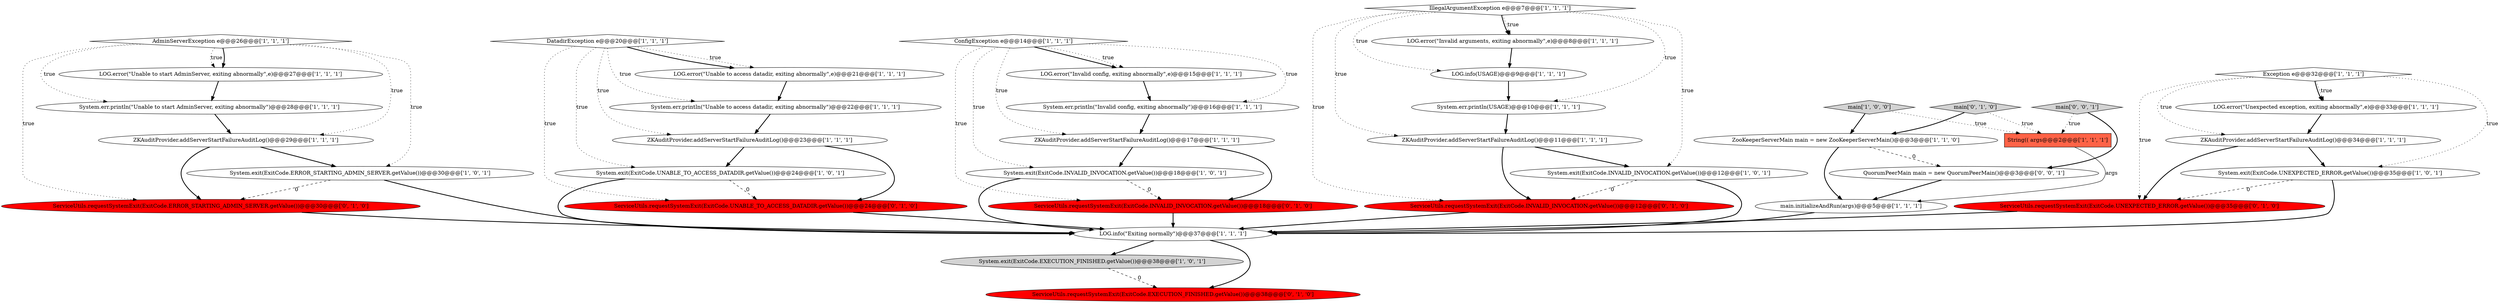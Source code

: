 digraph {
14 [style = filled, label = "LOG.info(\"Exiting normally\")@@@37@@@['1', '1', '1']", fillcolor = white, shape = ellipse image = "AAA0AAABBB1BBB"];
10 [style = filled, label = "ZKAuditProvider.addServerStartFailureAuditLog()@@@11@@@['1', '1', '1']", fillcolor = white, shape = ellipse image = "AAA0AAABBB1BBB"];
4 [style = filled, label = "ConfigException e@@@14@@@['1', '1', '1']", fillcolor = white, shape = diamond image = "AAA0AAABBB1BBB"];
34 [style = filled, label = "ServiceUtils.requestSystemExit(ExitCode.ERROR_STARTING_ADMIN_SERVER.getValue())@@@30@@@['0', '1', '0']", fillcolor = red, shape = ellipse image = "AAA1AAABBB2BBB"];
23 [style = filled, label = "LOG.error(\"Unable to start AdminServer, exiting abnormally\",e)@@@27@@@['1', '1', '1']", fillcolor = white, shape = ellipse image = "AAA0AAABBB1BBB"];
9 [style = filled, label = "System.exit(ExitCode.EXECUTION_FINISHED.getValue())@@@38@@@['1', '0', '1']", fillcolor = lightgray, shape = ellipse image = "AAA0AAABBB1BBB"];
6 [style = filled, label = "System.exit(ExitCode.UNABLE_TO_ACCESS_DATADIR.getValue())@@@24@@@['1', '0', '1']", fillcolor = white, shape = ellipse image = "AAA0AAABBB1BBB"];
5 [style = filled, label = "DatadirException e@@@20@@@['1', '1', '1']", fillcolor = white, shape = diamond image = "AAA0AAABBB1BBB"];
28 [style = filled, label = "System.err.println(\"Invalid config, exiting abnormally\")@@@16@@@['1', '1', '1']", fillcolor = white, shape = ellipse image = "AAA0AAABBB1BBB"];
30 [style = filled, label = "AdminServerException e@@@26@@@['1', '1', '1']", fillcolor = white, shape = diamond image = "AAA0AAABBB1BBB"];
21 [style = filled, label = "System.err.println(\"Unable to start AdminServer, exiting abnormally\")@@@28@@@['1', '1', '1']", fillcolor = white, shape = ellipse image = "AAA0AAABBB1BBB"];
31 [style = filled, label = "ServiceUtils.requestSystemExit(ExitCode.EXECUTION_FINISHED.getValue())@@@38@@@['0', '1', '0']", fillcolor = red, shape = ellipse image = "AAA1AAABBB2BBB"];
26 [style = filled, label = "ZKAuditProvider.addServerStartFailureAuditLog()@@@17@@@['1', '1', '1']", fillcolor = white, shape = ellipse image = "AAA0AAABBB1BBB"];
27 [style = filled, label = "System.exit(ExitCode.INVALID_INVOCATION.getValue())@@@18@@@['1', '0', '1']", fillcolor = white, shape = ellipse image = "AAA0AAABBB1BBB"];
33 [style = filled, label = "ServiceUtils.requestSystemExit(ExitCode.INVALID_INVOCATION.getValue())@@@12@@@['0', '1', '0']", fillcolor = red, shape = ellipse image = "AAA1AAABBB2BBB"];
12 [style = filled, label = "System.exit(ExitCode.ERROR_STARTING_ADMIN_SERVER.getValue())@@@30@@@['1', '0', '1']", fillcolor = white, shape = ellipse image = "AAA0AAABBB1BBB"];
17 [style = filled, label = "System.err.println(USAGE)@@@10@@@['1', '1', '1']", fillcolor = white, shape = ellipse image = "AAA0AAABBB1BBB"];
8 [style = filled, label = "IllegalArgumentException e@@@7@@@['1', '1', '1']", fillcolor = white, shape = diamond image = "AAA0AAABBB1BBB"];
36 [style = filled, label = "ServiceUtils.requestSystemExit(ExitCode.UNABLE_TO_ACCESS_DATADIR.getValue())@@@24@@@['0', '1', '0']", fillcolor = red, shape = ellipse image = "AAA1AAABBB2BBB"];
15 [style = filled, label = "main['1', '0', '0']", fillcolor = lightgray, shape = diamond image = "AAA0AAABBB1BBB"];
16 [style = filled, label = "main.initializeAndRun(args)@@@5@@@['1', '1', '1']", fillcolor = white, shape = ellipse image = "AAA0AAABBB1BBB"];
3 [style = filled, label = "System.exit(ExitCode.INVALID_INVOCATION.getValue())@@@12@@@['1', '0', '1']", fillcolor = white, shape = ellipse image = "AAA0AAABBB1BBB"];
11 [style = filled, label = "LOG.info(USAGE)@@@9@@@['1', '1', '1']", fillcolor = white, shape = ellipse image = "AAA0AAABBB1BBB"];
37 [style = filled, label = "ServiceUtils.requestSystemExit(ExitCode.UNEXPECTED_ERROR.getValue())@@@35@@@['0', '1', '0']", fillcolor = red, shape = ellipse image = "AAA1AAABBB2BBB"];
20 [style = filled, label = "ZKAuditProvider.addServerStartFailureAuditLog()@@@34@@@['1', '1', '1']", fillcolor = white, shape = ellipse image = "AAA0AAABBB1BBB"];
29 [style = filled, label = "Exception e@@@32@@@['1', '1', '1']", fillcolor = white, shape = diamond image = "AAA0AAABBB1BBB"];
18 [style = filled, label = "ZKAuditProvider.addServerStartFailureAuditLog()@@@23@@@['1', '1', '1']", fillcolor = white, shape = ellipse image = "AAA0AAABBB1BBB"];
35 [style = filled, label = "ServiceUtils.requestSystemExit(ExitCode.INVALID_INVOCATION.getValue())@@@18@@@['0', '1', '0']", fillcolor = red, shape = ellipse image = "AAA1AAABBB2BBB"];
25 [style = filled, label = "LOG.error(\"Invalid config, exiting abnormally\",e)@@@15@@@['1', '1', '1']", fillcolor = white, shape = ellipse image = "AAA0AAABBB1BBB"];
32 [style = filled, label = "main['0', '1', '0']", fillcolor = lightgray, shape = diamond image = "AAA0AAABBB2BBB"];
19 [style = filled, label = "String(( args@@@2@@@['1', '1', '1']", fillcolor = tomato, shape = box image = "AAA0AAABBB1BBB"];
1 [style = filled, label = "LOG.error(\"Invalid arguments, exiting abnormally\",e)@@@8@@@['1', '1', '1']", fillcolor = white, shape = ellipse image = "AAA0AAABBB1BBB"];
24 [style = filled, label = "LOG.error(\"Unable to access datadir, exiting abnormally\",e)@@@21@@@['1', '1', '1']", fillcolor = white, shape = ellipse image = "AAA0AAABBB1BBB"];
38 [style = filled, label = "main['0', '0', '1']", fillcolor = lightgray, shape = diamond image = "AAA0AAABBB3BBB"];
2 [style = filled, label = "ZKAuditProvider.addServerStartFailureAuditLog()@@@29@@@['1', '1', '1']", fillcolor = white, shape = ellipse image = "AAA0AAABBB1BBB"];
0 [style = filled, label = "ZooKeeperServerMain main = new ZooKeeperServerMain()@@@3@@@['1', '1', '0']", fillcolor = white, shape = ellipse image = "AAA0AAABBB1BBB"];
7 [style = filled, label = "LOG.error(\"Unexpected exception, exiting abnormally\",e)@@@33@@@['1', '1', '1']", fillcolor = white, shape = ellipse image = "AAA0AAABBB1BBB"];
39 [style = filled, label = "QuorumPeerMain main = new QuorumPeerMain()@@@3@@@['0', '0', '1']", fillcolor = white, shape = ellipse image = "AAA0AAABBB3BBB"];
13 [style = filled, label = "System.err.println(\"Unable to access datadir, exiting abnormally\")@@@22@@@['1', '1', '1']", fillcolor = white, shape = ellipse image = "AAA0AAABBB1BBB"];
22 [style = filled, label = "System.exit(ExitCode.UNEXPECTED_ERROR.getValue())@@@35@@@['1', '0', '1']", fillcolor = white, shape = ellipse image = "AAA0AAABBB1BBB"];
17->10 [style = bold, label=""];
0->16 [style = bold, label=""];
33->14 [style = bold, label=""];
25->28 [style = bold, label=""];
39->16 [style = bold, label=""];
4->25 [style = bold, label=""];
27->14 [style = bold, label=""];
5->18 [style = dotted, label="true"];
3->33 [style = dashed, label="0"];
32->0 [style = bold, label=""];
3->14 [style = bold, label=""];
30->23 [style = bold, label=""];
2->34 [style = bold, label=""];
8->17 [style = dotted, label="true"];
29->7 [style = dotted, label="true"];
4->35 [style = dotted, label="true"];
5->6 [style = dotted, label="true"];
30->12 [style = dotted, label="true"];
38->19 [style = dotted, label="true"];
19->16 [style = solid, label="args"];
10->3 [style = bold, label=""];
28->26 [style = bold, label=""];
18->36 [style = bold, label=""];
7->20 [style = bold, label=""];
4->25 [style = dotted, label="true"];
8->10 [style = dotted, label="true"];
29->37 [style = dotted, label="true"];
0->39 [style = dashed, label="0"];
36->14 [style = bold, label=""];
38->39 [style = bold, label=""];
35->14 [style = bold, label=""];
30->21 [style = dotted, label="true"];
29->20 [style = dotted, label="true"];
8->3 [style = dotted, label="true"];
30->34 [style = dotted, label="true"];
2->12 [style = bold, label=""];
1->11 [style = bold, label=""];
21->2 [style = bold, label=""];
20->22 [style = bold, label=""];
4->28 [style = dotted, label="true"];
30->2 [style = dotted, label="true"];
6->14 [style = bold, label=""];
8->1 [style = bold, label=""];
8->1 [style = dotted, label="true"];
5->24 [style = dotted, label="true"];
26->27 [style = bold, label=""];
37->14 [style = bold, label=""];
5->13 [style = dotted, label="true"];
29->22 [style = dotted, label="true"];
5->36 [style = dotted, label="true"];
27->35 [style = dashed, label="0"];
22->37 [style = dashed, label="0"];
9->31 [style = dashed, label="0"];
23->21 [style = bold, label=""];
8->33 [style = dotted, label="true"];
18->6 [style = bold, label=""];
15->19 [style = dotted, label="true"];
6->36 [style = dashed, label="0"];
5->24 [style = bold, label=""];
15->0 [style = bold, label=""];
26->35 [style = bold, label=""];
12->14 [style = bold, label=""];
20->37 [style = bold, label=""];
14->31 [style = bold, label=""];
4->27 [style = dotted, label="true"];
30->23 [style = dotted, label="true"];
8->11 [style = dotted, label="true"];
29->7 [style = bold, label=""];
16->14 [style = bold, label=""];
11->17 [style = bold, label=""];
14->9 [style = bold, label=""];
10->33 [style = bold, label=""];
34->14 [style = bold, label=""];
22->14 [style = bold, label=""];
12->34 [style = dashed, label="0"];
32->19 [style = dotted, label="true"];
13->18 [style = bold, label=""];
4->26 [style = dotted, label="true"];
24->13 [style = bold, label=""];
}
